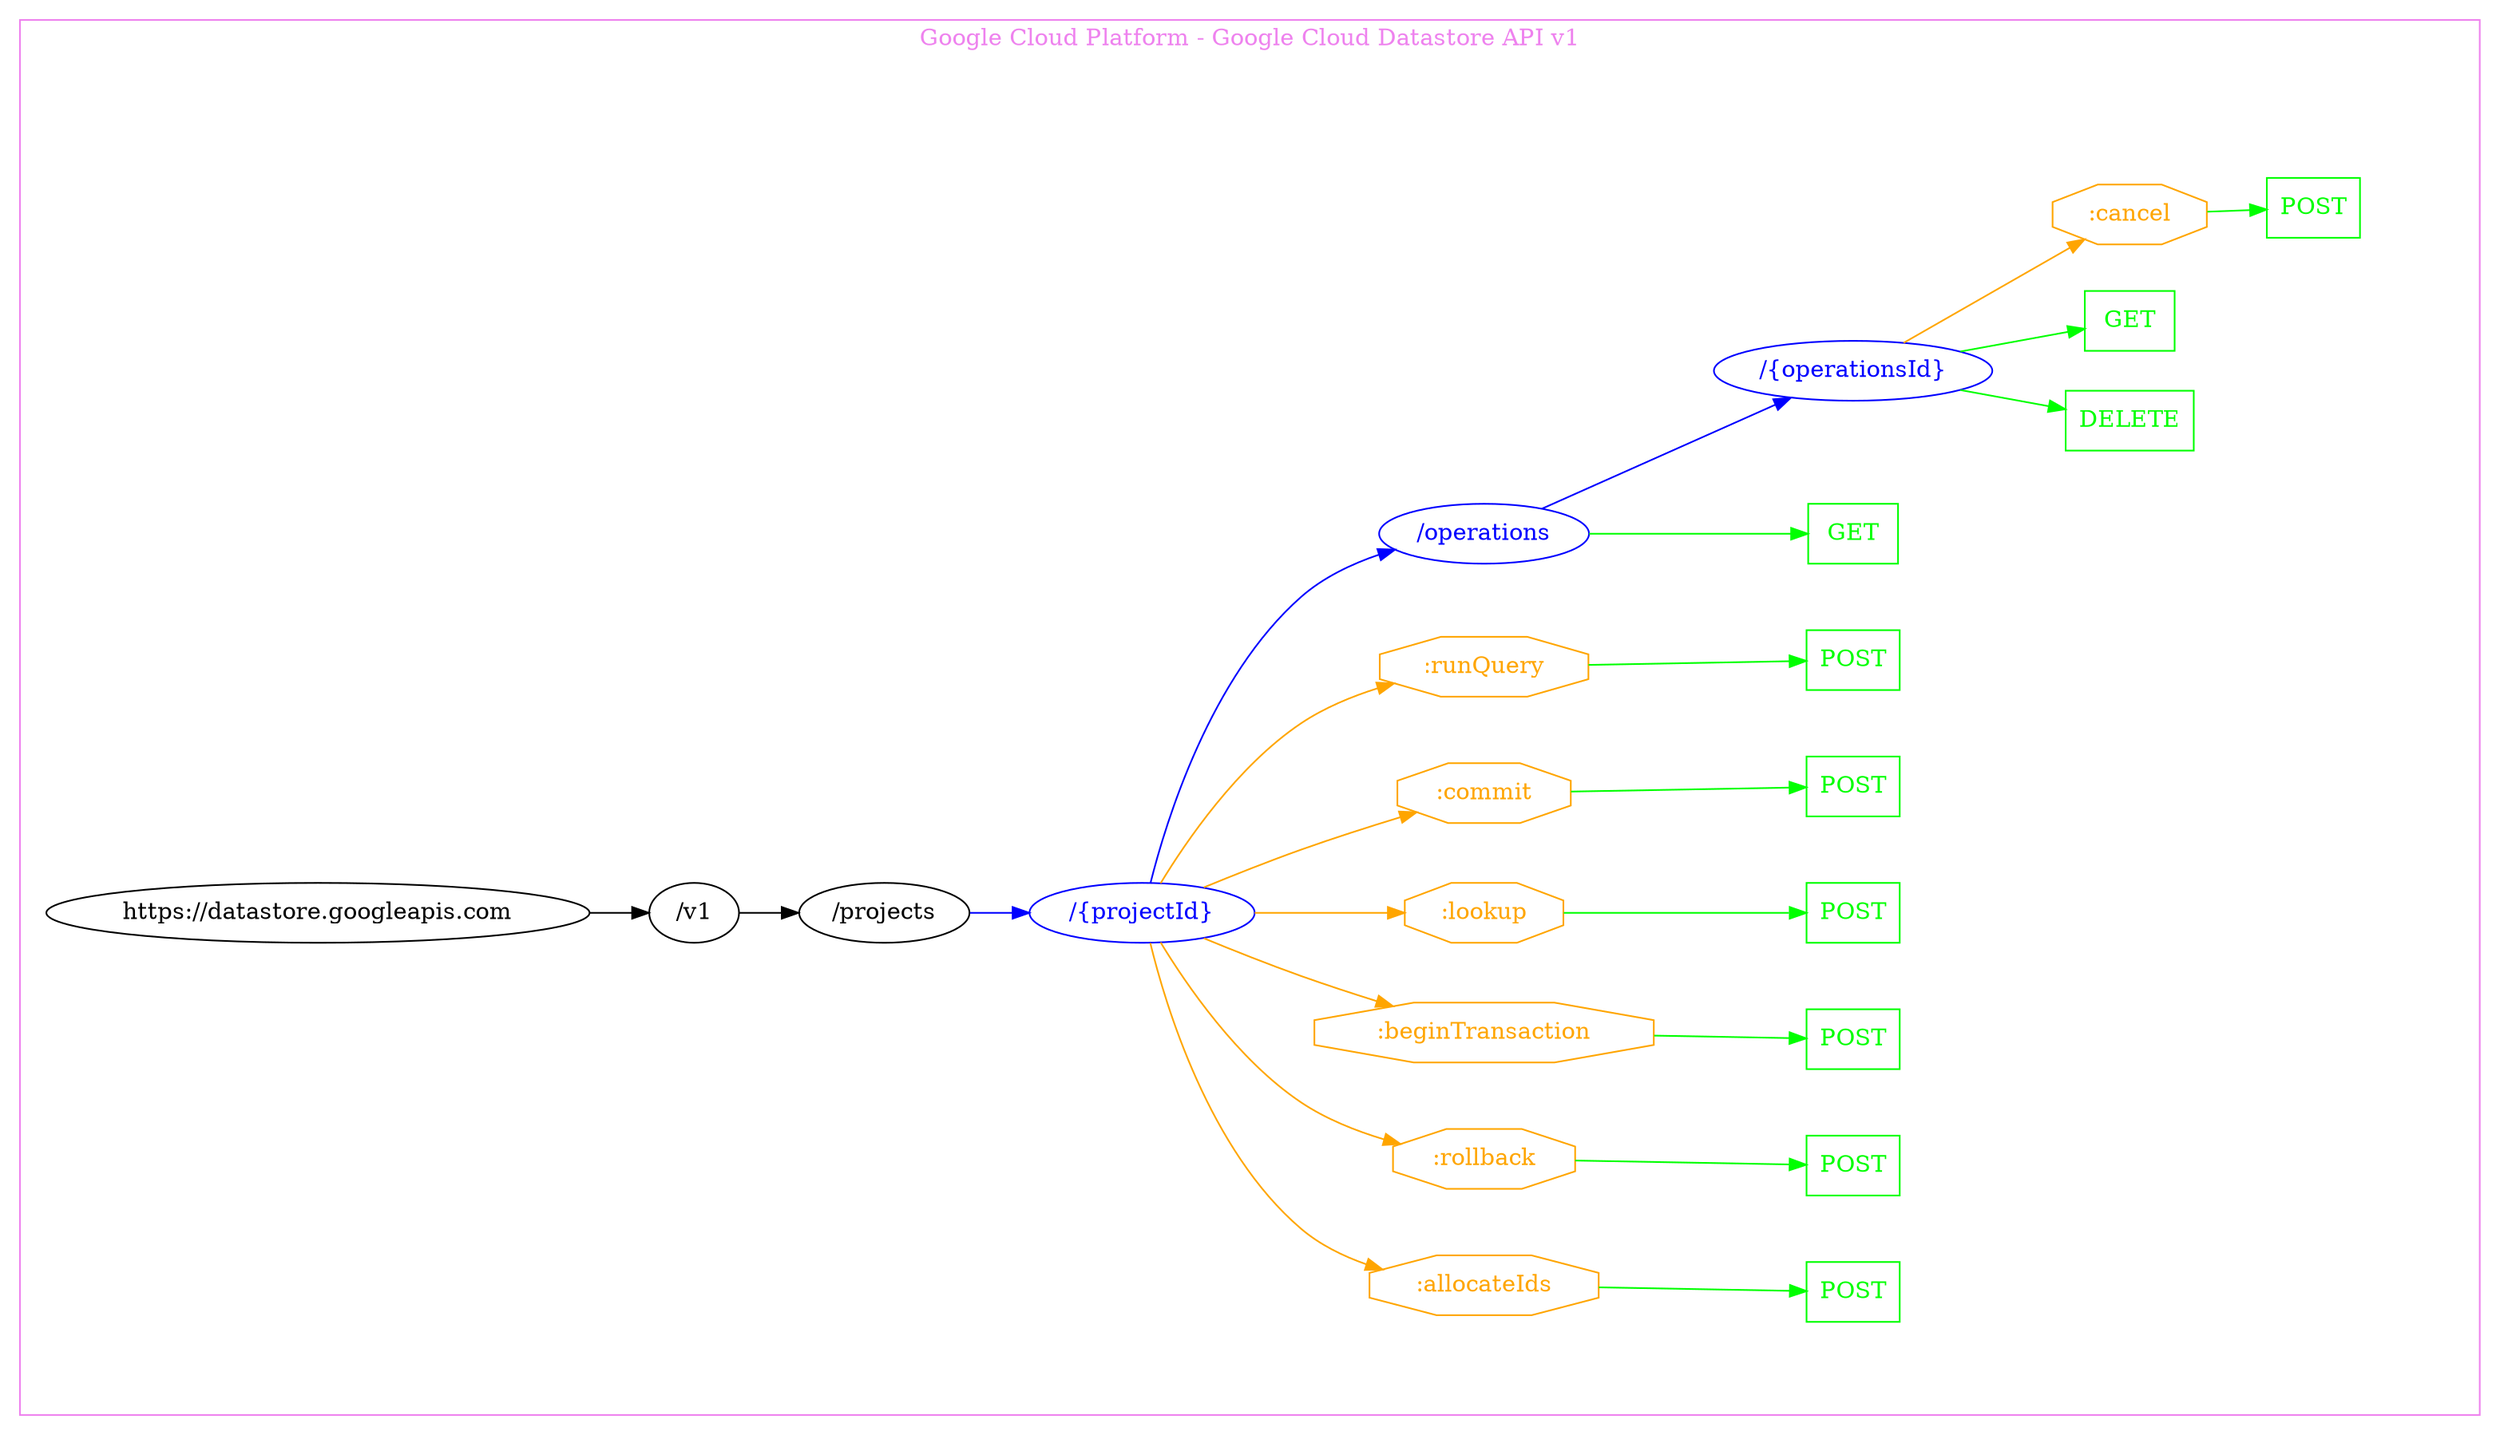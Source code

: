 digraph Cloud_Computing_REST_API {
rankdir="LR";
subgraph cluster_0 {
label="Google Cloud Platform - Google Cloud Datastore API v1"
color=violet
fontcolor=violet
subgraph cluster_1 {
label=""
color=white
fontcolor=white
node1 [label="https://datastore.googleapis.com", shape="ellipse", color="black", fontcolor="black"]
node1 -> node2 [color="black", fontcolor="black"]
subgraph cluster_2 {
label=""
color=white
fontcolor=white
node2 [label="/v1", shape="ellipse", color="black", fontcolor="black"]
node2 -> node3 [color="black", fontcolor="black"]
subgraph cluster_3 {
label=""
color=white
fontcolor=white
node3 [label="/projects", shape="ellipse", color="black", fontcolor="black"]
node3 -> node4 [color="blue", fontcolor="blue"]
subgraph cluster_4 {
label=""
color=white
fontcolor=white
node4 [label="/{projectId}", shape="ellipse", color="blue", fontcolor="blue"]
node4 -> node5 [color="orange", fontcolor="orange"]
subgraph cluster_5 {
label=""
color=white
fontcolor=white
node5 [label=":allocateIds", shape="octagon", color="orange", fontcolor="orange"]
node5 -> node6 [color="green", fontcolor="green"]
subgraph cluster_6 {
label=""
color=white
fontcolor=white
node6 [label="POST", shape="box", color="green", fontcolor="green"]
}
}
node4 -> node7 [color="orange", fontcolor="orange"]
subgraph cluster_7 {
label=""
color=white
fontcolor=white
node7 [label=":rollback", shape="octagon", color="orange", fontcolor="orange"]
node7 -> node8 [color="green", fontcolor="green"]
subgraph cluster_8 {
label=""
color=white
fontcolor=white
node8 [label="POST", shape="box", color="green", fontcolor="green"]
}
}
node4 -> node9 [color="orange", fontcolor="orange"]
subgraph cluster_9 {
label=""
color=white
fontcolor=white
node9 [label=":beginTransaction", shape="octagon", color="orange", fontcolor="orange"]
node9 -> node10 [color="green", fontcolor="green"]
subgraph cluster_10 {
label=""
color=white
fontcolor=white
node10 [label="POST", shape="box", color="green", fontcolor="green"]
}
}
node4 -> node11 [color="orange", fontcolor="orange"]
subgraph cluster_11 {
label=""
color=white
fontcolor=white
node11 [label=":lookup", shape="octagon", color="orange", fontcolor="orange"]
node11 -> node12 [color="green", fontcolor="green"]
subgraph cluster_12 {
label=""
color=white
fontcolor=white
node12 [label="POST", shape="box", color="green", fontcolor="green"]
}
}
node4 -> node13 [color="orange", fontcolor="orange"]
subgraph cluster_13 {
label=""
color=white
fontcolor=white
node13 [label=":commit", shape="octagon", color="orange", fontcolor="orange"]
node13 -> node14 [color="green", fontcolor="green"]
subgraph cluster_14 {
label=""
color=white
fontcolor=white
node14 [label="POST", shape="box", color="green", fontcolor="green"]
}
}
node4 -> node15 [color="orange", fontcolor="orange"]
subgraph cluster_15 {
label=""
color=white
fontcolor=white
node15 [label=":runQuery", shape="octagon", color="orange", fontcolor="orange"]
node15 -> node16 [color="green", fontcolor="green"]
subgraph cluster_16 {
label=""
color=white
fontcolor=white
node16 [label="POST", shape="box", color="green", fontcolor="green"]
}
}
node4 -> node17 [color="blue", fontcolor="blue"]
subgraph cluster_17 {
label=""
color=white
fontcolor=white
node17 [label="/operations", shape="ellipse", color="blue", fontcolor="blue"]
node17 -> node18 [color="green", fontcolor="green"]
subgraph cluster_18 {
label=""
color=white
fontcolor=white
node18 [label="GET", shape="box", color="green", fontcolor="green"]
}
node17 -> node19 [color="blue", fontcolor="blue"]
subgraph cluster_19 {
label=""
color=white
fontcolor=white
node19 [label="/{operationsId}", shape="ellipse", color="blue", fontcolor="blue"]
node19 -> node20 [color="green", fontcolor="green"]
subgraph cluster_20 {
label=""
color=white
fontcolor=white
node20 [label="DELETE", shape="box", color="green", fontcolor="green"]
}
node19 -> node21 [color="green", fontcolor="green"]
subgraph cluster_21 {
label=""
color=white
fontcolor=white
node21 [label="GET", shape="box", color="green", fontcolor="green"]
}
node19 -> node22 [color="orange", fontcolor="orange"]
subgraph cluster_22 {
label=""
color=white
fontcolor=white
node22 [label=":cancel", shape="octagon", color="orange", fontcolor="orange"]
node22 -> node23 [color="green", fontcolor="green"]
subgraph cluster_23 {
label=""
color=white
fontcolor=white
node23 [label="POST", shape="box", color="green", fontcolor="green"]
}
}
}
}
}
}
}
}
}
}
